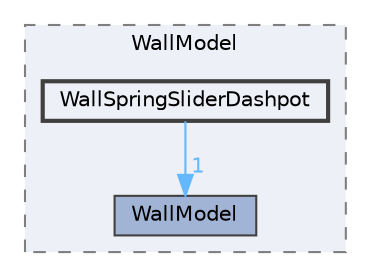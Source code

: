digraph "src/lagrangian/intermediate/submodels/Kinematic/CollisionModel/PairCollision/WallModel/WallSpringSliderDashpot"
{
 // LATEX_PDF_SIZE
  bgcolor="transparent";
  edge [fontname=Helvetica,fontsize=10,labelfontname=Helvetica,labelfontsize=10];
  node [fontname=Helvetica,fontsize=10,shape=box,height=0.2,width=0.4];
  compound=true
  subgraph clusterdir_6be07ff5f1d62098c63bd60af9b1f977 {
    graph [ bgcolor="#edf0f7", pencolor="grey50", label="WallModel", fontname=Helvetica,fontsize=10 style="filled,dashed", URL="dir_6be07ff5f1d62098c63bd60af9b1f977.html",tooltip=""]
  dir_d0f93567a1a7c58f8812cc7ba7aaf9b4 [label="WallModel", fillcolor="#a2b4d6", color="grey25", style="filled", URL="dir_d0f93567a1a7c58f8812cc7ba7aaf9b4.html",tooltip=""];
  dir_f86e4e024395874b5a820fb756a7ffd6 [label="WallSpringSliderDashpot", fillcolor="#edf0f7", color="grey25", style="filled,bold", URL="dir_f86e4e024395874b5a820fb756a7ffd6.html",tooltip=""];
  }
  dir_f86e4e024395874b5a820fb756a7ffd6->dir_d0f93567a1a7c58f8812cc7ba7aaf9b4 [headlabel="1", labeldistance=1.5 headhref="dir_004368_004363.html" href="dir_004368_004363.html" color="steelblue1" fontcolor="steelblue1"];
}
